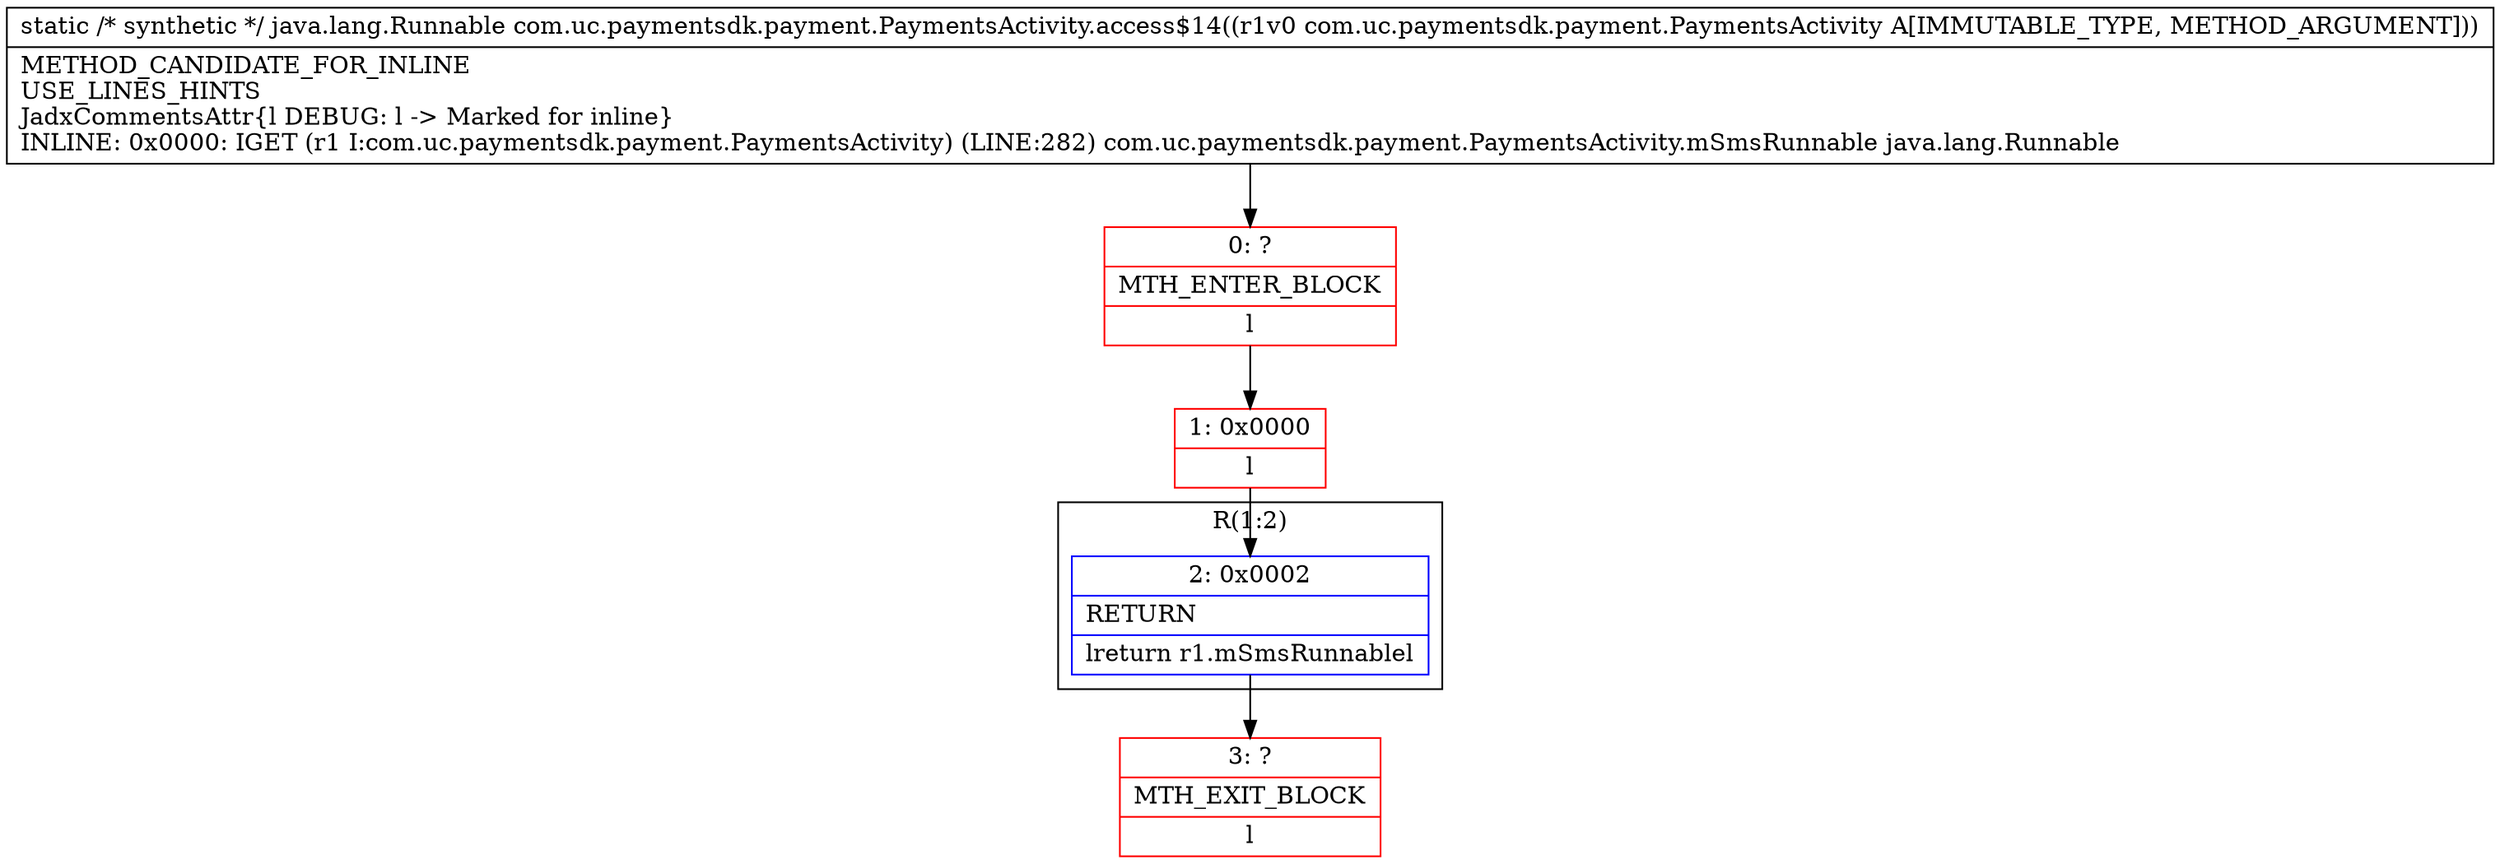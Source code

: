digraph "CFG forcom.uc.paymentsdk.payment.PaymentsActivity.access$14(Lcom\/uc\/paymentsdk\/payment\/PaymentsActivity;)Ljava\/lang\/Runnable;" {
subgraph cluster_Region_2021598685 {
label = "R(1:2)";
node [shape=record,color=blue];
Node_2 [shape=record,label="{2\:\ 0x0002|RETURN\l|lreturn r1.mSmsRunnablel}"];
}
Node_0 [shape=record,color=red,label="{0\:\ ?|MTH_ENTER_BLOCK\l|l}"];
Node_1 [shape=record,color=red,label="{1\:\ 0x0000|l}"];
Node_3 [shape=record,color=red,label="{3\:\ ?|MTH_EXIT_BLOCK\l|l}"];
MethodNode[shape=record,label="{static \/* synthetic *\/ java.lang.Runnable com.uc.paymentsdk.payment.PaymentsActivity.access$14((r1v0 com.uc.paymentsdk.payment.PaymentsActivity A[IMMUTABLE_TYPE, METHOD_ARGUMENT]))  | METHOD_CANDIDATE_FOR_INLINE\lUSE_LINES_HINTS\lJadxCommentsAttr\{l DEBUG: l \-\> Marked for inline\}\lINLINE: 0x0000: IGET (r1 I:com.uc.paymentsdk.payment.PaymentsActivity) (LINE:282) com.uc.paymentsdk.payment.PaymentsActivity.mSmsRunnable java.lang.Runnable\l}"];
MethodNode -> Node_0;
Node_2 -> Node_3;
Node_0 -> Node_1;
Node_1 -> Node_2;
}

